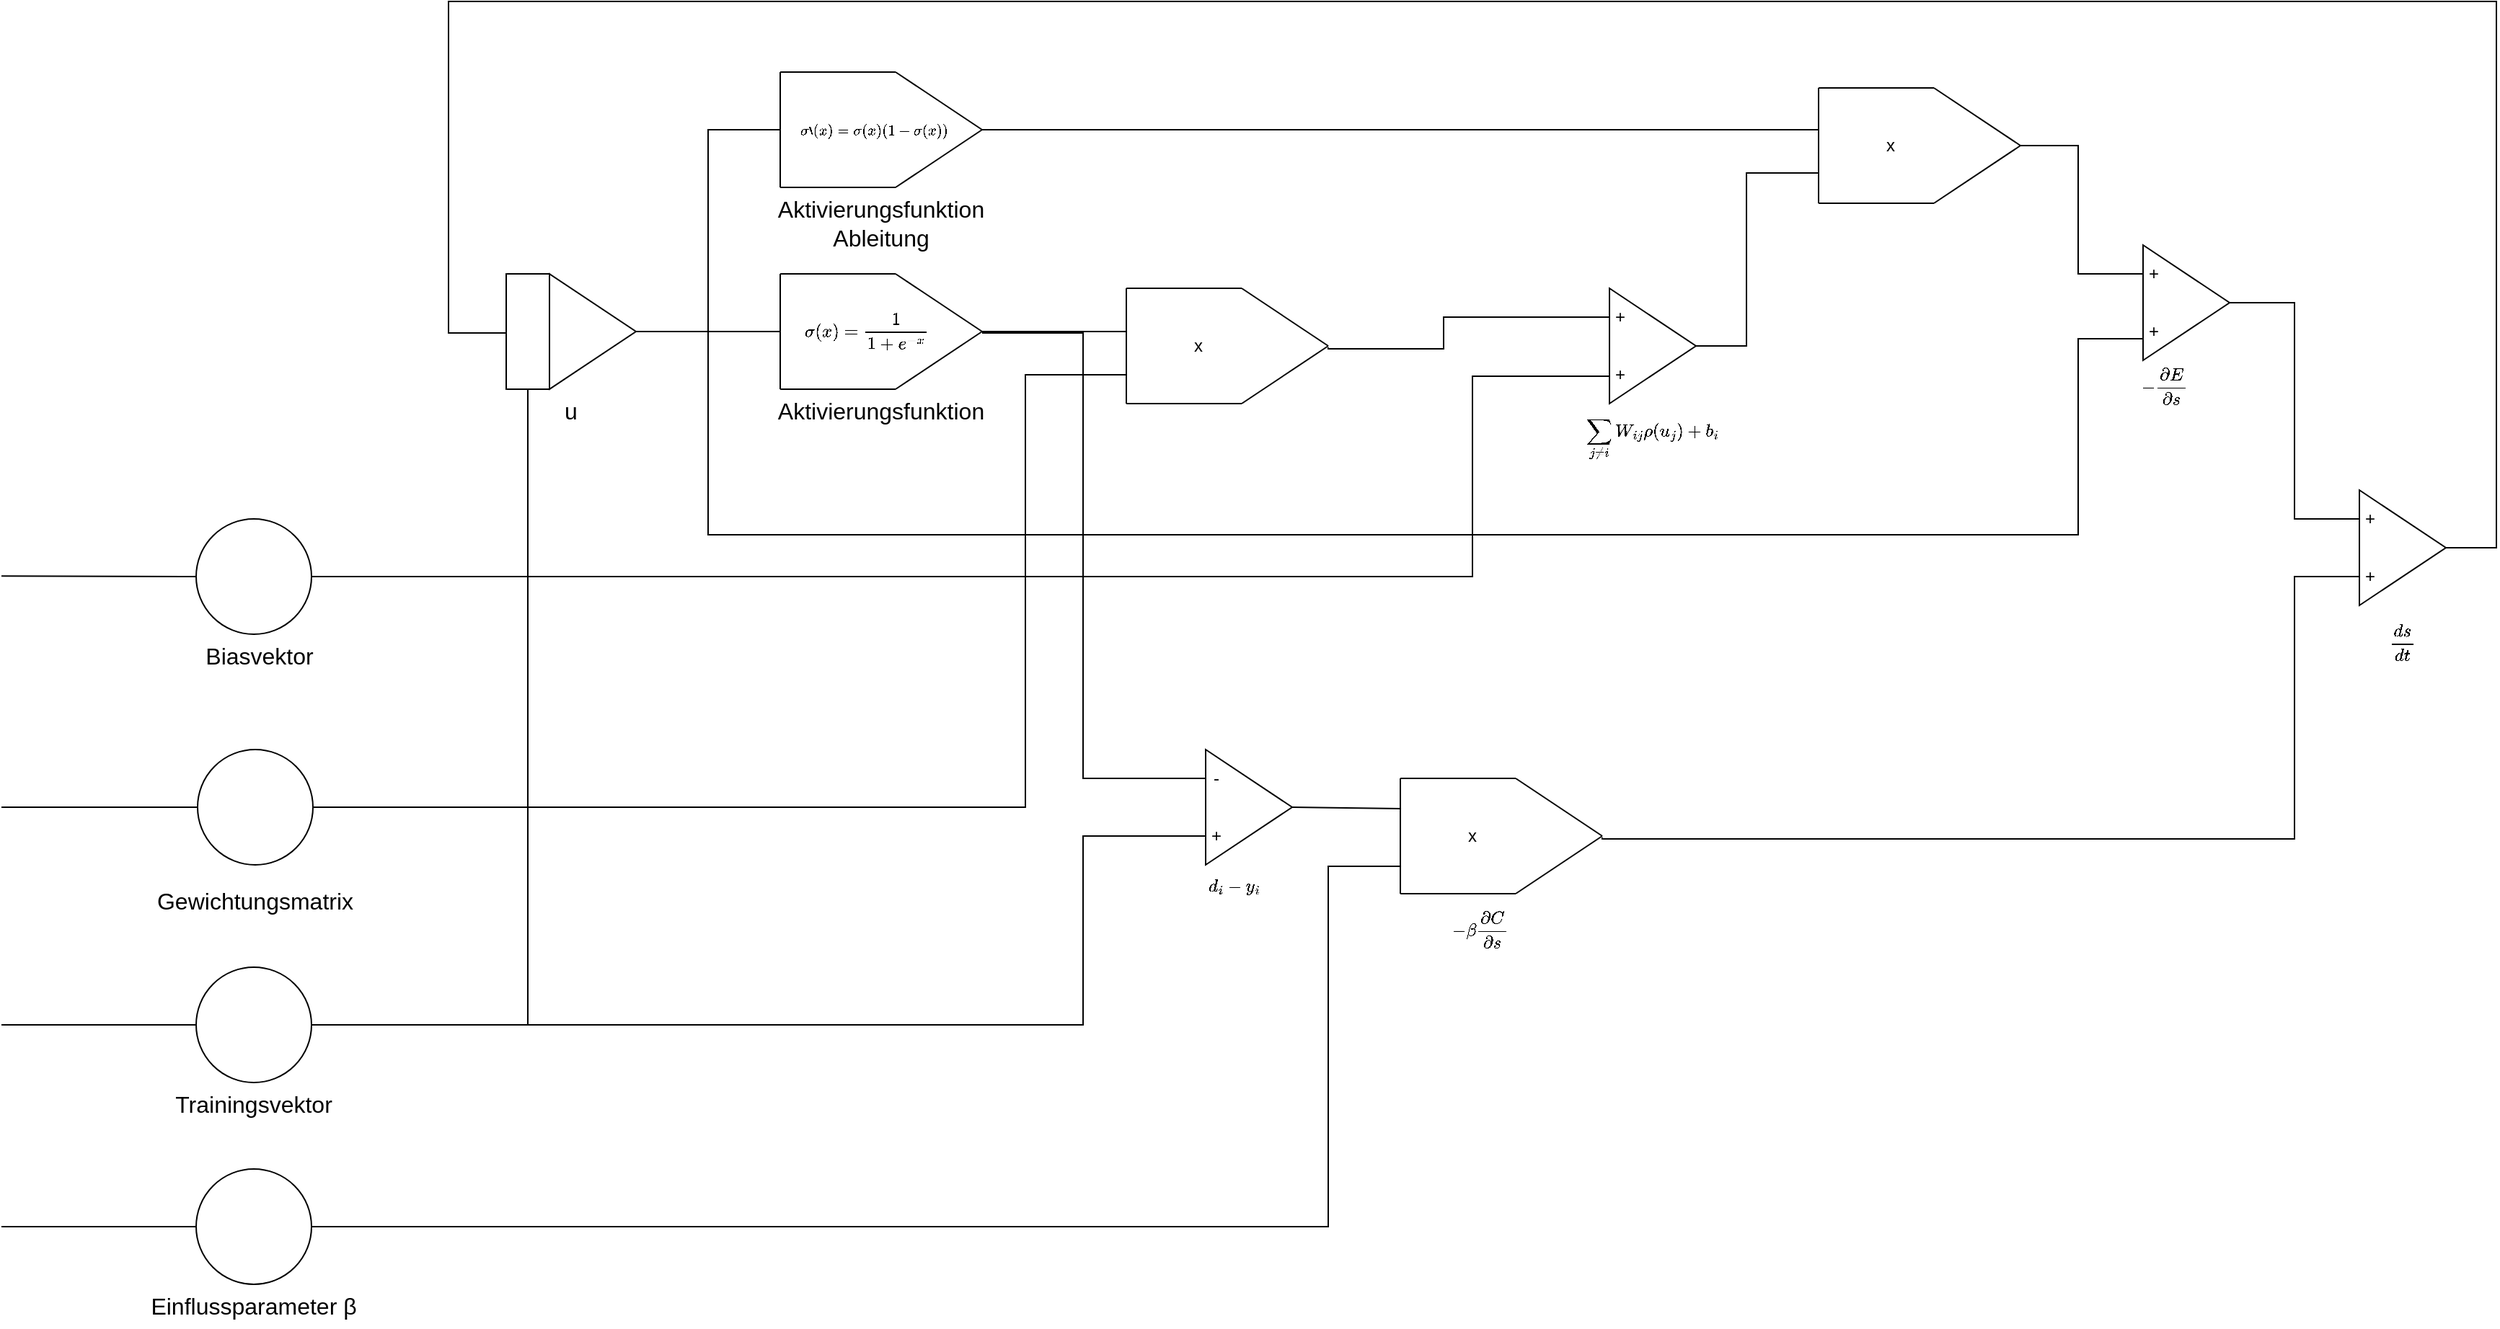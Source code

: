 <mxfile version="26.0.9">
  <diagram name="Seite-1" id="TWj5L__AvqS8PqOnTi-L">
    <mxGraphModel dx="1101" dy="646" grid="1" gridSize="10" guides="1" tooltips="1" connect="1" arrows="1" fold="1" page="1" pageScale="1" pageWidth="827" pageHeight="1169" math="1" shadow="0">
      <root>
        <mxCell id="0" />
        <mxCell id="1" parent="0" />
        <mxCell id="d73RNBLnts-H6Z5K9dqt-1" value="" style="group" vertex="1" connectable="0" parent="1">
          <mxGeometry x="350" y="209" width="90" height="80" as="geometry" />
        </mxCell>
        <mxCell id="d73RNBLnts-H6Z5K9dqt-2" value="" style="triangle;whiteSpace=wrap;html=1;" vertex="1" parent="d73RNBLnts-H6Z5K9dqt-1">
          <mxGeometry x="30" width="60" height="80" as="geometry" />
        </mxCell>
        <mxCell id="d73RNBLnts-H6Z5K9dqt-3" value="" style="rounded=0;whiteSpace=wrap;html=1;" vertex="1" parent="d73RNBLnts-H6Z5K9dqt-1">
          <mxGeometry width="30" height="80" as="geometry" />
        </mxCell>
        <mxCell id="d73RNBLnts-H6Z5K9dqt-4" value="u" style="text;html=1;align=center;verticalAlign=middle;whiteSpace=wrap;rounded=0;fontSize=16;" vertex="1" parent="1">
          <mxGeometry x="350" y="289" width="90" height="30" as="geometry" />
        </mxCell>
        <mxCell id="d73RNBLnts-H6Z5K9dqt-5" value="" style="group;fillColor=default;" vertex="1" connectable="0" parent="1">
          <mxGeometry x="540" y="209" width="140" height="80" as="geometry" />
        </mxCell>
        <mxCell id="d73RNBLnts-H6Z5K9dqt-6" value="" style="endArrow=none;html=1;rounded=0;entryX=0;entryY=0;entryDx=0;entryDy=0;exitX=1;exitY=0;exitDx=0;exitDy=0;" edge="1" parent="d73RNBLnts-H6Z5K9dqt-5">
          <mxGeometry width="50" height="50" relative="1" as="geometry">
            <mxPoint x="80" as="sourcePoint" />
            <mxPoint as="targetPoint" />
          </mxGeometry>
        </mxCell>
        <mxCell id="d73RNBLnts-H6Z5K9dqt-7" value="" style="endArrow=none;html=1;rounded=0;entryX=1;entryY=0;entryDx=0;entryDy=0;exitX=1;exitY=0.5;exitDx=0;exitDy=0;" edge="1" parent="d73RNBLnts-H6Z5K9dqt-5">
          <mxGeometry width="50" height="50" relative="1" as="geometry">
            <mxPoint x="140" y="40" as="sourcePoint" />
            <mxPoint x="80" as="targetPoint" />
          </mxGeometry>
        </mxCell>
        <mxCell id="d73RNBLnts-H6Z5K9dqt-8" value="" style="endArrow=none;html=1;rounded=0;entryX=1;entryY=0.5;entryDx=0;entryDy=0;exitX=1;exitY=1;exitDx=0;exitDy=0;" edge="1" parent="d73RNBLnts-H6Z5K9dqt-5">
          <mxGeometry width="50" height="50" relative="1" as="geometry">
            <mxPoint x="80" y="80" as="sourcePoint" />
            <mxPoint x="140" y="40" as="targetPoint" />
          </mxGeometry>
        </mxCell>
        <mxCell id="d73RNBLnts-H6Z5K9dqt-9" value="" style="endArrow=none;html=1;rounded=0;entryX=1;entryY=1;entryDx=0;entryDy=0;exitX=0;exitY=1;exitDx=0;exitDy=0;" edge="1" parent="d73RNBLnts-H6Z5K9dqt-5">
          <mxGeometry width="50" height="50" relative="1" as="geometry">
            <mxPoint y="80" as="sourcePoint" />
            <mxPoint x="80" y="80" as="targetPoint" />
          </mxGeometry>
        </mxCell>
        <mxCell id="d73RNBLnts-H6Z5K9dqt-10" value="" style="endArrow=none;html=1;rounded=0;exitX=0;exitY=1;exitDx=0;exitDy=0;entryX=0;entryY=0;entryDx=0;entryDy=0;" edge="1" parent="d73RNBLnts-H6Z5K9dqt-5">
          <mxGeometry width="50" height="50" relative="1" as="geometry">
            <mxPoint y="80" as="sourcePoint" />
            <mxPoint as="targetPoint" />
          </mxGeometry>
        </mxCell>
        <mxCell id="d73RNBLnts-H6Z5K9dqt-11" value="&lt;p style=&quot;margin: 0px; font-variant-numeric: normal; font-variant-east-asian: normal; font-variant-alternates: normal; font-size-adjust: none; font-kerning: auto; font-optical-sizing: auto; font-feature-settings: normal; font-variation-settings: normal; font-variant-position: normal; font-stretch: normal; line-height: normal; font-family: Monaco; text-align: start;&quot; class=&quot;p1&quot;&gt;$$\sigma(x)=\frac{1}{1+e^{-x}}$$&lt;/p&gt;" style="text;html=1;align=center;verticalAlign=middle;whiteSpace=wrap;rounded=0;" vertex="1" parent="d73RNBLnts-H6Z5K9dqt-5">
          <mxGeometry x="30" y="25" width="60" height="30" as="geometry" />
        </mxCell>
        <mxCell id="d73RNBLnts-H6Z5K9dqt-12" value="Aktivierungsfunktion" style="text;html=1;align=center;verticalAlign=middle;whiteSpace=wrap;rounded=0;fontSize=16;" vertex="1" parent="1">
          <mxGeometry x="565" y="289" width="90" height="30" as="geometry" />
        </mxCell>
        <mxCell id="d73RNBLnts-H6Z5K9dqt-13" value="" style="group;fillColor=default;" vertex="1" connectable="0" parent="1">
          <mxGeometry x="780" y="219" width="140" height="80" as="geometry" />
        </mxCell>
        <mxCell id="d73RNBLnts-H6Z5K9dqt-14" value="" style="endArrow=none;html=1;rounded=0;entryX=0;entryY=0;entryDx=0;entryDy=0;exitX=1;exitY=0;exitDx=0;exitDy=0;" edge="1" parent="d73RNBLnts-H6Z5K9dqt-13">
          <mxGeometry width="50" height="50" relative="1" as="geometry">
            <mxPoint x="80" as="sourcePoint" />
            <mxPoint as="targetPoint" />
          </mxGeometry>
        </mxCell>
        <mxCell id="d73RNBLnts-H6Z5K9dqt-15" value="" style="endArrow=none;html=1;rounded=0;entryX=1;entryY=0;entryDx=0;entryDy=0;exitX=1;exitY=0.5;exitDx=0;exitDy=0;" edge="1" parent="d73RNBLnts-H6Z5K9dqt-13">
          <mxGeometry width="50" height="50" relative="1" as="geometry">
            <mxPoint x="140" y="40" as="sourcePoint" />
            <mxPoint x="80" as="targetPoint" />
          </mxGeometry>
        </mxCell>
        <mxCell id="d73RNBLnts-H6Z5K9dqt-16" value="" style="endArrow=none;html=1;rounded=0;entryX=1;entryY=0.5;entryDx=0;entryDy=0;exitX=1;exitY=1;exitDx=0;exitDy=0;" edge="1" parent="d73RNBLnts-H6Z5K9dqt-13">
          <mxGeometry width="50" height="50" relative="1" as="geometry">
            <mxPoint x="80" y="80" as="sourcePoint" />
            <mxPoint x="140" y="40" as="targetPoint" />
          </mxGeometry>
        </mxCell>
        <mxCell id="d73RNBLnts-H6Z5K9dqt-17" value="" style="endArrow=none;html=1;rounded=0;entryX=1;entryY=1;entryDx=0;entryDy=0;exitX=0;exitY=1;exitDx=0;exitDy=0;" edge="1" parent="d73RNBLnts-H6Z5K9dqt-13">
          <mxGeometry width="50" height="50" relative="1" as="geometry">
            <mxPoint y="80" as="sourcePoint" />
            <mxPoint x="80" y="80" as="targetPoint" />
          </mxGeometry>
        </mxCell>
        <mxCell id="d73RNBLnts-H6Z5K9dqt-18" value="" style="endArrow=none;html=1;rounded=0;exitX=0;exitY=1;exitDx=0;exitDy=0;entryX=0;entryY=0;entryDx=0;entryDy=0;" edge="1" parent="d73RNBLnts-H6Z5K9dqt-13">
          <mxGeometry width="50" height="50" relative="1" as="geometry">
            <mxPoint y="80" as="sourcePoint" />
            <mxPoint as="targetPoint" />
          </mxGeometry>
        </mxCell>
        <mxCell id="d73RNBLnts-H6Z5K9dqt-19" value="x" style="text;html=1;align=center;verticalAlign=middle;whiteSpace=wrap;rounded=0;" vertex="1" parent="d73RNBLnts-H6Z5K9dqt-13">
          <mxGeometry x="20" y="25" width="60" height="30" as="geometry" />
        </mxCell>
        <mxCell id="d73RNBLnts-H6Z5K9dqt-20" value="" style="endArrow=none;html=1;rounded=0;exitX=1;exitY=0.5;exitDx=0;exitDy=0;" edge="1" parent="1" source="d73RNBLnts-H6Z5K9dqt-2">
          <mxGeometry width="50" height="50" relative="1" as="geometry">
            <mxPoint x="750" y="309" as="sourcePoint" />
            <mxPoint x="540" y="249" as="targetPoint" />
          </mxGeometry>
        </mxCell>
        <mxCell id="d73RNBLnts-H6Z5K9dqt-21" value="" style="endArrow=none;html=1;rounded=0;" edge="1" parent="1">
          <mxGeometry width="50" height="50" relative="1" as="geometry">
            <mxPoint x="680" y="249" as="sourcePoint" />
            <mxPoint x="780" y="249" as="targetPoint" />
          </mxGeometry>
        </mxCell>
        <mxCell id="d73RNBLnts-H6Z5K9dqt-26" value="" style="ellipse;whiteSpace=wrap;html=1;aspect=fixed;" vertex="1" parent="1">
          <mxGeometry x="136" y="539" width="80" height="80" as="geometry" />
        </mxCell>
        <mxCell id="d73RNBLnts-H6Z5K9dqt-27" value="Gewichtungsmatrix" style="text;html=1;align=center;verticalAlign=middle;whiteSpace=wrap;rounded=0;fontSize=16;" vertex="1" parent="1">
          <mxGeometry x="131" y="629" width="90" height="30" as="geometry" />
        </mxCell>
        <mxCell id="d73RNBLnts-H6Z5K9dqt-28" value="" style="endArrow=none;html=1;rounded=0;exitX=1;exitY=0.5;exitDx=0;exitDy=0;edgeStyle=orthogonalEdgeStyle;" edge="1" parent="1" source="d73RNBLnts-H6Z5K9dqt-26">
          <mxGeometry width="50" height="50" relative="1" as="geometry">
            <mxPoint x="780" y="439" as="sourcePoint" />
            <mxPoint x="780" y="279" as="targetPoint" />
            <Array as="points">
              <mxPoint x="710" y="579" />
              <mxPoint x="710" y="279" />
            </Array>
          </mxGeometry>
        </mxCell>
        <mxCell id="d73RNBLnts-H6Z5K9dqt-29" value="" style="group;fillColor=default;" vertex="1" connectable="0" parent="1">
          <mxGeometry x="540" y="69" width="140" height="80" as="geometry" />
        </mxCell>
        <mxCell id="d73RNBLnts-H6Z5K9dqt-30" value="" style="endArrow=none;html=1;rounded=0;entryX=0;entryY=0;entryDx=0;entryDy=0;exitX=1;exitY=0;exitDx=0;exitDy=0;" edge="1" parent="d73RNBLnts-H6Z5K9dqt-29">
          <mxGeometry width="50" height="50" relative="1" as="geometry">
            <mxPoint x="80" as="sourcePoint" />
            <mxPoint as="targetPoint" />
          </mxGeometry>
        </mxCell>
        <mxCell id="d73RNBLnts-H6Z5K9dqt-31" value="" style="endArrow=none;html=1;rounded=0;entryX=1;entryY=0;entryDx=0;entryDy=0;exitX=1;exitY=0.5;exitDx=0;exitDy=0;" edge="1" parent="d73RNBLnts-H6Z5K9dqt-29">
          <mxGeometry width="50" height="50" relative="1" as="geometry">
            <mxPoint x="140" y="40" as="sourcePoint" />
            <mxPoint x="80" as="targetPoint" />
          </mxGeometry>
        </mxCell>
        <mxCell id="d73RNBLnts-H6Z5K9dqt-32" value="" style="endArrow=none;html=1;rounded=0;entryX=1;entryY=0.5;entryDx=0;entryDy=0;exitX=1;exitY=1;exitDx=0;exitDy=0;" edge="1" parent="d73RNBLnts-H6Z5K9dqt-29">
          <mxGeometry width="50" height="50" relative="1" as="geometry">
            <mxPoint x="80" y="80" as="sourcePoint" />
            <mxPoint x="140" y="40" as="targetPoint" />
          </mxGeometry>
        </mxCell>
        <mxCell id="d73RNBLnts-H6Z5K9dqt-33" value="" style="endArrow=none;html=1;rounded=0;entryX=1;entryY=1;entryDx=0;entryDy=0;exitX=0;exitY=1;exitDx=0;exitDy=0;" edge="1" parent="d73RNBLnts-H6Z5K9dqt-29">
          <mxGeometry width="50" height="50" relative="1" as="geometry">
            <mxPoint y="80" as="sourcePoint" />
            <mxPoint x="80" y="80" as="targetPoint" />
          </mxGeometry>
        </mxCell>
        <mxCell id="d73RNBLnts-H6Z5K9dqt-34" value="" style="endArrow=none;html=1;rounded=0;exitX=0;exitY=1;exitDx=0;exitDy=0;entryX=0;entryY=0;entryDx=0;entryDy=0;" edge="1" parent="d73RNBLnts-H6Z5K9dqt-29">
          <mxGeometry width="50" height="50" relative="1" as="geometry">
            <mxPoint y="80" as="sourcePoint" />
            <mxPoint as="targetPoint" />
          </mxGeometry>
        </mxCell>
        <mxCell id="d73RNBLnts-H6Z5K9dqt-35" value="&lt;p style=&quot;margin: 0px; font-variant-numeric: normal; font-variant-east-asian: normal; font-variant-alternates: normal; font-size-adjust: none; font-kerning: auto; font-optical-sizing: auto; font-feature-settings: normal; font-variation-settings: normal; font-variant-position: normal; font-stretch: normal; line-height: normal; font-family: Monaco; text-align: start;&quot; class=&quot;p1&quot;&gt;$$\sigma`(x)=\sigma(x)(1-\sigma(x))$$&lt;/p&gt;" style="text;html=1;align=center;verticalAlign=middle;whiteSpace=wrap;rounded=0;fontSize=10;" vertex="1" parent="d73RNBLnts-H6Z5K9dqt-29">
          <mxGeometry x="35" y="25" width="60" height="30" as="geometry" />
        </mxCell>
        <mxCell id="d73RNBLnts-H6Z5K9dqt-36" value="Aktivierungsfunktion&lt;div&gt;Ableitung&lt;/div&gt;" style="text;html=1;align=center;verticalAlign=middle;whiteSpace=wrap;rounded=0;fontSize=16;" vertex="1" parent="1">
          <mxGeometry x="565" y="159" width="90" height="30" as="geometry" />
        </mxCell>
        <mxCell id="d73RNBLnts-H6Z5K9dqt-37" value="" style="endArrow=none;html=1;rounded=0;edgeStyle=orthogonalEdgeStyle;exitX=1;exitY=0.5;exitDx=0;exitDy=0;" edge="1" parent="1" source="d73RNBLnts-H6Z5K9dqt-2">
          <mxGeometry width="50" height="50" relative="1" as="geometry">
            <mxPoint x="430" y="249" as="sourcePoint" />
            <mxPoint x="540" y="109" as="targetPoint" />
            <Array as="points">
              <mxPoint x="490" y="249" />
              <mxPoint x="490" y="109" />
            </Array>
          </mxGeometry>
        </mxCell>
        <mxCell id="d73RNBLnts-H6Z5K9dqt-38" value="" style="group;fillColor=default;" vertex="1" connectable="0" parent="1">
          <mxGeometry x="1260" y="80" width="140" height="80" as="geometry" />
        </mxCell>
        <mxCell id="d73RNBLnts-H6Z5K9dqt-39" value="" style="endArrow=none;html=1;rounded=0;entryX=0;entryY=0;entryDx=0;entryDy=0;exitX=1;exitY=0;exitDx=0;exitDy=0;" edge="1" parent="d73RNBLnts-H6Z5K9dqt-38">
          <mxGeometry width="50" height="50" relative="1" as="geometry">
            <mxPoint x="80" as="sourcePoint" />
            <mxPoint as="targetPoint" />
          </mxGeometry>
        </mxCell>
        <mxCell id="d73RNBLnts-H6Z5K9dqt-40" value="" style="endArrow=none;html=1;rounded=0;entryX=1;entryY=0;entryDx=0;entryDy=0;exitX=1;exitY=0.5;exitDx=0;exitDy=0;" edge="1" parent="d73RNBLnts-H6Z5K9dqt-38">
          <mxGeometry width="50" height="50" relative="1" as="geometry">
            <mxPoint x="140" y="40" as="sourcePoint" />
            <mxPoint x="80" as="targetPoint" />
          </mxGeometry>
        </mxCell>
        <mxCell id="d73RNBLnts-H6Z5K9dqt-41" value="" style="endArrow=none;html=1;rounded=0;entryX=1;entryY=0.5;entryDx=0;entryDy=0;exitX=1;exitY=1;exitDx=0;exitDy=0;" edge="1" parent="d73RNBLnts-H6Z5K9dqt-38">
          <mxGeometry width="50" height="50" relative="1" as="geometry">
            <mxPoint x="80" y="80" as="sourcePoint" />
            <mxPoint x="140" y="40" as="targetPoint" />
          </mxGeometry>
        </mxCell>
        <mxCell id="d73RNBLnts-H6Z5K9dqt-42" value="" style="endArrow=none;html=1;rounded=0;entryX=1;entryY=1;entryDx=0;entryDy=0;exitX=0;exitY=1;exitDx=0;exitDy=0;" edge="1" parent="d73RNBLnts-H6Z5K9dqt-38">
          <mxGeometry width="50" height="50" relative="1" as="geometry">
            <mxPoint y="80" as="sourcePoint" />
            <mxPoint x="80" y="80" as="targetPoint" />
          </mxGeometry>
        </mxCell>
        <mxCell id="d73RNBLnts-H6Z5K9dqt-43" value="" style="endArrow=none;html=1;rounded=0;exitX=0;exitY=1;exitDx=0;exitDy=0;entryX=0;entryY=0;entryDx=0;entryDy=0;" edge="1" parent="d73RNBLnts-H6Z5K9dqt-38">
          <mxGeometry width="50" height="50" relative="1" as="geometry">
            <mxPoint y="80" as="sourcePoint" />
            <mxPoint as="targetPoint" />
          </mxGeometry>
        </mxCell>
        <mxCell id="d73RNBLnts-H6Z5K9dqt-44" value="x" style="text;html=1;align=center;verticalAlign=middle;whiteSpace=wrap;rounded=0;" vertex="1" parent="d73RNBLnts-H6Z5K9dqt-38">
          <mxGeometry x="20" y="25" width="60" height="30" as="geometry" />
        </mxCell>
        <mxCell id="d73RNBLnts-H6Z5K9dqt-45" value="" style="endArrow=none;html=1;rounded=0;" edge="1" parent="1">
          <mxGeometry width="50" height="50" relative="1" as="geometry">
            <mxPoint x="680" y="109" as="sourcePoint" />
            <mxPoint x="1260" y="109" as="targetPoint" />
          </mxGeometry>
        </mxCell>
        <mxCell id="d73RNBLnts-H6Z5K9dqt-46" value="" style="triangle;whiteSpace=wrap;html=1;" vertex="1" parent="1">
          <mxGeometry x="1115" y="219" width="60" height="80" as="geometry" />
        </mxCell>
        <mxCell id="d73RNBLnts-H6Z5K9dqt-47" value="&lt;p style=&quot;margin: 0px; font-variant-numeric: normal; font-variant-east-asian: normal; font-variant-alternates: normal; font-size-adjust: none; font-kerning: auto; font-optical-sizing: auto; font-feature-settings: normal; font-variation-settings: normal; font-variant-position: normal; font-stretch: normal; font-size: 12px; line-height: normal; font-family: Monaco; text-align: start;&quot; class=&quot;p1&quot;&gt;$$\sum_{j\neq i} W_{ij}\rho(u_j)+b_i$$&lt;/p&gt;" style="text;html=1;align=center;verticalAlign=middle;whiteSpace=wrap;rounded=0;fontSize=16;" vertex="1" parent="1">
          <mxGeometry x="1100" y="309" width="90" height="30" as="geometry" />
        </mxCell>
        <mxCell id="d73RNBLnts-H6Z5K9dqt-48" value="" style="ellipse;whiteSpace=wrap;html=1;aspect=fixed;" vertex="1" parent="1">
          <mxGeometry x="135" y="379" width="80" height="80" as="geometry" />
        </mxCell>
        <mxCell id="d73RNBLnts-H6Z5K9dqt-49" value="Biasvektor" style="text;html=1;align=center;verticalAlign=middle;whiteSpace=wrap;rounded=0;fontSize=16;" vertex="1" parent="1">
          <mxGeometry x="134" y="459" width="90" height="30" as="geometry" />
        </mxCell>
        <mxCell id="d73RNBLnts-H6Z5K9dqt-50" value="" style="endArrow=none;html=1;rounded=0;exitX=1;exitY=0.5;exitDx=0;exitDy=0;entryX=0;entryY=0.25;entryDx=0;entryDy=0;edgeStyle=orthogonalEdgeStyle;" edge="1" parent="1" source="d73RNBLnts-H6Z5K9dqt-48" target="d73RNBLnts-H6Z5K9dqt-46">
          <mxGeometry width="50" height="50" relative="1" as="geometry">
            <mxPoint x="580" y="299" as="sourcePoint" />
            <mxPoint x="630" y="249" as="targetPoint" />
            <Array as="points">
              <mxPoint x="1020" y="419" />
              <mxPoint x="1020" y="280" />
              <mxPoint x="1115" y="280" />
            </Array>
          </mxGeometry>
        </mxCell>
        <mxCell id="d73RNBLnts-H6Z5K9dqt-51" value="" style="endArrow=none;html=1;rounded=0;entryX=0;entryY=0.5;entryDx=0;entryDy=0;" edge="1" parent="1" target="d73RNBLnts-H6Z5K9dqt-48">
          <mxGeometry width="50" height="50" relative="1" as="geometry">
            <mxPoint y="418.57" as="sourcePoint" />
            <mxPoint x="130" y="419" as="targetPoint" />
          </mxGeometry>
        </mxCell>
        <mxCell id="d73RNBLnts-H6Z5K9dqt-52" value="" style="endArrow=none;html=1;rounded=0;entryX=0;entryY=0.5;entryDx=0;entryDy=0;" edge="1" parent="1">
          <mxGeometry width="50" height="50" relative="1" as="geometry">
            <mxPoint y="579" as="sourcePoint" />
            <mxPoint x="136" y="579" as="targetPoint" />
          </mxGeometry>
        </mxCell>
        <mxCell id="d73RNBLnts-H6Z5K9dqt-53" value="" style="endArrow=none;html=1;rounded=0;exitX=1;exitY=0.5;exitDx=0;exitDy=0;edgeStyle=orthogonalEdgeStyle;" edge="1" parent="1" source="d73RNBLnts-H6Z5K9dqt-46">
          <mxGeometry width="50" height="50" relative="1" as="geometry">
            <mxPoint x="1150" y="289" as="sourcePoint" />
            <mxPoint x="1260" y="139" as="targetPoint" />
            <Array as="points">
              <mxPoint x="1210" y="259" />
              <mxPoint x="1210" y="139" />
            </Array>
          </mxGeometry>
        </mxCell>
        <mxCell id="d73RNBLnts-H6Z5K9dqt-54" value="+" style="text;html=1;align=center;verticalAlign=middle;whiteSpace=wrap;rounded=0;" vertex="1" parent="1">
          <mxGeometry x="1115" y="229" width="15" height="20" as="geometry" />
        </mxCell>
        <mxCell id="d73RNBLnts-H6Z5K9dqt-55" value="+" style="text;html=1;align=center;verticalAlign=middle;whiteSpace=wrap;rounded=0;" vertex="1" parent="1">
          <mxGeometry x="1115" y="269" width="15" height="20" as="geometry" />
        </mxCell>
        <mxCell id="d73RNBLnts-H6Z5K9dqt-62" value="" style="endArrow=none;html=1;rounded=0;entryX=0;entryY=0.5;entryDx=0;entryDy=0;edgeStyle=orthogonalEdgeStyle;" edge="1" parent="1" target="d73RNBLnts-H6Z5K9dqt-54">
          <mxGeometry width="50" height="50" relative="1" as="geometry">
            <mxPoint x="920" y="260" as="sourcePoint" />
            <mxPoint x="960" y="280" as="targetPoint" />
            <Array as="points">
              <mxPoint x="920" y="261" />
              <mxPoint x="1000" y="261" />
              <mxPoint x="1000" y="239" />
            </Array>
          </mxGeometry>
        </mxCell>
        <mxCell id="d73RNBLnts-H6Z5K9dqt-63" value="" style="ellipse;whiteSpace=wrap;html=1;aspect=fixed;" vertex="1" parent="1">
          <mxGeometry x="135" y="690" width="80" height="80" as="geometry" />
        </mxCell>
        <mxCell id="d73RNBLnts-H6Z5K9dqt-64" value="Trainingsvektor" style="text;html=1;align=center;verticalAlign=middle;whiteSpace=wrap;rounded=0;fontSize=16;" vertex="1" parent="1">
          <mxGeometry x="130" y="770" width="90" height="30" as="geometry" />
        </mxCell>
        <mxCell id="d73RNBLnts-H6Z5K9dqt-65" value="" style="ellipse;whiteSpace=wrap;html=1;aspect=fixed;" vertex="1" parent="1">
          <mxGeometry x="135" y="830" width="80" height="80" as="geometry" />
        </mxCell>
        <mxCell id="d73RNBLnts-H6Z5K9dqt-66" value="Einflussparameter&amp;nbsp;β" style="text;html=1;align=center;verticalAlign=middle;whiteSpace=wrap;rounded=0;fontSize=16;" vertex="1" parent="1">
          <mxGeometry x="130" y="910" width="90" height="30" as="geometry" />
        </mxCell>
        <mxCell id="d73RNBLnts-H6Z5K9dqt-70" value="" style="triangle;whiteSpace=wrap;html=1;" vertex="1" parent="1">
          <mxGeometry x="835" y="539" width="60" height="80" as="geometry" />
        </mxCell>
        <mxCell id="d73RNBLnts-H6Z5K9dqt-71" value="&lt;p style=&quot;margin: 0px; font-variant-numeric: normal; font-variant-east-asian: normal; font-variant-alternates: normal; font-size-adjust: none; font-kerning: auto; font-optical-sizing: auto; font-feature-settings: normal; font-variation-settings: normal; font-variant-position: normal; font-stretch: normal; font-size: 12px; line-height: normal; font-family: Monaco; text-align: start;&quot; class=&quot;p1&quot;&gt;$$d_i-y_i$$&lt;/p&gt;" style="text;html=1;align=center;verticalAlign=middle;whiteSpace=wrap;rounded=0;fontSize=16;" vertex="1" parent="1">
          <mxGeometry x="810" y="619" width="90" height="30" as="geometry" />
        </mxCell>
        <mxCell id="d73RNBLnts-H6Z5K9dqt-72" value="-" style="text;html=1;align=center;verticalAlign=middle;whiteSpace=wrap;rounded=0;" vertex="1" parent="1">
          <mxGeometry x="835" y="549" width="15" height="20" as="geometry" />
        </mxCell>
        <mxCell id="d73RNBLnts-H6Z5K9dqt-73" value="+" style="text;html=1;align=center;verticalAlign=middle;whiteSpace=wrap;rounded=0;" vertex="1" parent="1">
          <mxGeometry x="835" y="589" width="15" height="20" as="geometry" />
        </mxCell>
        <mxCell id="d73RNBLnts-H6Z5K9dqt-74" value="" style="endArrow=none;html=1;rounded=0;entryX=0;entryY=0.5;entryDx=0;entryDy=0;edgeStyle=orthogonalEdgeStyle;" edge="1" parent="1" target="d73RNBLnts-H6Z5K9dqt-72">
          <mxGeometry width="50" height="50" relative="1" as="geometry">
            <mxPoint x="680" y="250" as="sourcePoint" />
            <mxPoint x="820" y="380" as="targetPoint" />
            <Array as="points">
              <mxPoint x="750" y="250" />
              <mxPoint x="750" y="559" />
            </Array>
          </mxGeometry>
        </mxCell>
        <mxCell id="d73RNBLnts-H6Z5K9dqt-75" value="" style="endArrow=none;html=1;rounded=0;exitX=1;exitY=0.5;exitDx=0;exitDy=0;entryX=0;entryY=0.5;entryDx=0;entryDy=0;edgeStyle=orthogonalEdgeStyle;" edge="1" parent="1" source="d73RNBLnts-H6Z5K9dqt-63" target="d73RNBLnts-H6Z5K9dqt-73">
          <mxGeometry width="50" height="50" relative="1" as="geometry">
            <mxPoint x="360" y="760" as="sourcePoint" />
            <mxPoint x="410" y="710" as="targetPoint" />
            <Array as="points">
              <mxPoint x="750" y="730" />
              <mxPoint x="750" y="599" />
            </Array>
          </mxGeometry>
        </mxCell>
        <mxCell id="d73RNBLnts-H6Z5K9dqt-76" value="" style="group;fillColor=default;" vertex="1" connectable="0" parent="1">
          <mxGeometry x="970" y="559" width="140" height="80" as="geometry" />
        </mxCell>
        <mxCell id="d73RNBLnts-H6Z5K9dqt-77" value="" style="endArrow=none;html=1;rounded=0;entryX=0;entryY=0;entryDx=0;entryDy=0;exitX=1;exitY=0;exitDx=0;exitDy=0;" edge="1" parent="d73RNBLnts-H6Z5K9dqt-76">
          <mxGeometry width="50" height="50" relative="1" as="geometry">
            <mxPoint x="80" as="sourcePoint" />
            <mxPoint as="targetPoint" />
          </mxGeometry>
        </mxCell>
        <mxCell id="d73RNBLnts-H6Z5K9dqt-78" value="" style="endArrow=none;html=1;rounded=0;entryX=1;entryY=0;entryDx=0;entryDy=0;exitX=1;exitY=0.5;exitDx=0;exitDy=0;" edge="1" parent="d73RNBLnts-H6Z5K9dqt-76">
          <mxGeometry width="50" height="50" relative="1" as="geometry">
            <mxPoint x="140" y="40" as="sourcePoint" />
            <mxPoint x="80" as="targetPoint" />
          </mxGeometry>
        </mxCell>
        <mxCell id="d73RNBLnts-H6Z5K9dqt-79" value="" style="endArrow=none;html=1;rounded=0;entryX=1;entryY=0.5;entryDx=0;entryDy=0;exitX=1;exitY=1;exitDx=0;exitDy=0;" edge="1" parent="d73RNBLnts-H6Z5K9dqt-76">
          <mxGeometry width="50" height="50" relative="1" as="geometry">
            <mxPoint x="80" y="80" as="sourcePoint" />
            <mxPoint x="140" y="40" as="targetPoint" />
          </mxGeometry>
        </mxCell>
        <mxCell id="d73RNBLnts-H6Z5K9dqt-80" value="" style="endArrow=none;html=1;rounded=0;entryX=1;entryY=1;entryDx=0;entryDy=0;exitX=0;exitY=1;exitDx=0;exitDy=0;" edge="1" parent="d73RNBLnts-H6Z5K9dqt-76">
          <mxGeometry width="50" height="50" relative="1" as="geometry">
            <mxPoint y="80" as="sourcePoint" />
            <mxPoint x="80" y="80" as="targetPoint" />
          </mxGeometry>
        </mxCell>
        <mxCell id="d73RNBLnts-H6Z5K9dqt-81" value="" style="endArrow=none;html=1;rounded=0;exitX=0;exitY=1;exitDx=0;exitDy=0;entryX=0;entryY=0;entryDx=0;entryDy=0;" edge="1" parent="d73RNBLnts-H6Z5K9dqt-76">
          <mxGeometry width="50" height="50" relative="1" as="geometry">
            <mxPoint y="80" as="sourcePoint" />
            <mxPoint as="targetPoint" />
          </mxGeometry>
        </mxCell>
        <mxCell id="d73RNBLnts-H6Z5K9dqt-82" value="x" style="text;html=1;align=center;verticalAlign=middle;whiteSpace=wrap;rounded=0;" vertex="1" parent="d73RNBLnts-H6Z5K9dqt-76">
          <mxGeometry x="20" y="25" width="60" height="30" as="geometry" />
        </mxCell>
        <mxCell id="d73RNBLnts-H6Z5K9dqt-83" value="" style="endArrow=none;html=1;rounded=0;exitX=1;exitY=0.5;exitDx=0;exitDy=0;" edge="1" parent="1" source="d73RNBLnts-H6Z5K9dqt-70">
          <mxGeometry width="50" height="50" relative="1" as="geometry">
            <mxPoint x="980" y="580" as="sourcePoint" />
            <mxPoint x="970" y="580" as="targetPoint" />
          </mxGeometry>
        </mxCell>
        <mxCell id="d73RNBLnts-H6Z5K9dqt-84" value="" style="endArrow=none;html=1;rounded=0;exitX=1;exitY=0.5;exitDx=0;exitDy=0;edgeStyle=orthogonalEdgeStyle;" edge="1" parent="1" source="d73RNBLnts-H6Z5K9dqt-65">
          <mxGeometry width="50" height="50" relative="1" as="geometry">
            <mxPoint x="710" y="710" as="sourcePoint" />
            <mxPoint x="970" y="620" as="targetPoint" />
            <Array as="points">
              <mxPoint x="920" y="870" />
              <mxPoint x="920" y="620" />
            </Array>
          </mxGeometry>
        </mxCell>
        <mxCell id="d73RNBLnts-H6Z5K9dqt-92" value="" style="triangle;whiteSpace=wrap;html=1;" vertex="1" parent="1">
          <mxGeometry x="1635" y="359" width="60" height="80" as="geometry" />
        </mxCell>
        <mxCell id="d73RNBLnts-H6Z5K9dqt-93" value="&lt;p style=&quot;margin: 0px; font-variant-numeric: normal; font-variant-east-asian: normal; font-variant-alternates: normal; font-size-adjust: none; font-kerning: auto; font-optical-sizing: auto; font-feature-settings: normal; font-variation-settings: normal; font-variant-position: normal; font-stretch: normal; font-size: 12px; line-height: normal; font-family: Monaco; text-align: start;&quot; class=&quot;p1&quot;&gt;$$\frac{ds}{dt}$$&lt;/p&gt;" style="text;html=1;align=center;verticalAlign=middle;whiteSpace=wrap;rounded=0;fontSize=16;" vertex="1" parent="1">
          <mxGeometry x="1620" y="449" width="90" height="30" as="geometry" />
        </mxCell>
        <mxCell id="d73RNBLnts-H6Z5K9dqt-94" value="+" style="text;html=1;align=center;verticalAlign=middle;whiteSpace=wrap;rounded=0;" vertex="1" parent="1">
          <mxGeometry x="1635" y="369" width="15" height="20" as="geometry" />
        </mxCell>
        <mxCell id="d73RNBLnts-H6Z5K9dqt-95" value="+" style="text;html=1;align=center;verticalAlign=middle;whiteSpace=wrap;rounded=0;" vertex="1" parent="1">
          <mxGeometry x="1635" y="409" width="15" height="20" as="geometry" />
        </mxCell>
        <mxCell id="d73RNBLnts-H6Z5K9dqt-96" value="" style="triangle;whiteSpace=wrap;html=1;" vertex="1" parent="1">
          <mxGeometry x="1485" y="189" width="60" height="80" as="geometry" />
        </mxCell>
        <mxCell id="d73RNBLnts-H6Z5K9dqt-97" value="&lt;p style=&quot;margin: 0px; font-variant-numeric: normal; font-variant-east-asian: normal; font-variant-alternates: normal; font-size-adjust: none; font-kerning: auto; font-optical-sizing: auto; font-feature-settings: normal; font-variation-settings: normal; font-variant-position: normal; font-stretch: normal; font-size: 12px; line-height: normal; font-family: Monaco; text-align: start;&quot; class=&quot;p1&quot;&gt;$$-\frac{\partial{E}}{\partial{s}}$$&lt;br&gt;&lt;/p&gt;" style="text;html=1;align=center;verticalAlign=middle;whiteSpace=wrap;rounded=0;fontSize=16;" vertex="1" parent="1">
          <mxGeometry x="1455" y="279" width="90" height="30" as="geometry" />
        </mxCell>
        <mxCell id="d73RNBLnts-H6Z5K9dqt-98" value="+" style="text;html=1;align=center;verticalAlign=middle;whiteSpace=wrap;rounded=0;" vertex="1" parent="1">
          <mxGeometry x="1485" y="199" width="15" height="20" as="geometry" />
        </mxCell>
        <mxCell id="d73RNBLnts-H6Z5K9dqt-99" value="+" style="text;html=1;align=center;verticalAlign=middle;whiteSpace=wrap;rounded=0;" vertex="1" parent="1">
          <mxGeometry x="1485" y="239" width="15" height="20" as="geometry" />
        </mxCell>
        <mxCell id="d73RNBLnts-H6Z5K9dqt-101" value="" style="endArrow=none;html=1;rounded=0;entryX=0;entryY=0.5;entryDx=0;entryDy=0;edgeStyle=orthogonalEdgeStyle;" edge="1" parent="1" target="d73RNBLnts-H6Z5K9dqt-98">
          <mxGeometry width="50" height="50" relative="1" as="geometry">
            <mxPoint x="1400" y="120" as="sourcePoint" />
            <mxPoint x="1420" y="210" as="targetPoint" />
            <Array as="points">
              <mxPoint x="1440" y="120" />
              <mxPoint x="1440" y="209" />
            </Array>
          </mxGeometry>
        </mxCell>
        <mxCell id="d73RNBLnts-H6Z5K9dqt-102" value="" style="endArrow=none;html=1;rounded=0;exitX=1;exitY=0.5;exitDx=0;exitDy=0;entryX=0;entryY=0.75;entryDx=0;entryDy=0;edgeStyle=orthogonalEdgeStyle;" edge="1" parent="1" source="d73RNBLnts-H6Z5K9dqt-2" target="d73RNBLnts-H6Z5K9dqt-99">
          <mxGeometry width="50" height="50" relative="1" as="geometry">
            <mxPoint x="1020" y="380" as="sourcePoint" />
            <mxPoint x="1070" y="330" as="targetPoint" />
            <Array as="points">
              <mxPoint x="490" y="249" />
              <mxPoint x="490" y="390" />
              <mxPoint x="1440" y="390" />
              <mxPoint x="1440" y="254" />
            </Array>
          </mxGeometry>
        </mxCell>
        <mxCell id="d73RNBLnts-H6Z5K9dqt-103" value="&lt;p style=&quot;margin: 0px; font-variant-numeric: normal; font-variant-east-asian: normal; font-variant-alternates: normal; font-size-adjust: none; font-kerning: auto; font-optical-sizing: auto; font-feature-settings: normal; font-variation-settings: normal; font-variant-position: normal; font-stretch: normal; font-size: 12px; line-height: normal; font-family: Monaco; text-align: start;&quot; class=&quot;p1&quot;&gt;$$-\beta\frac{\partial{C}}{\partial{s}}$$&lt;/p&gt;" style="text;html=1;align=center;verticalAlign=middle;whiteSpace=wrap;rounded=0;fontSize=16;" vertex="1" parent="1">
          <mxGeometry x="980" y="649" width="90" height="30" as="geometry" />
        </mxCell>
        <mxCell id="d73RNBLnts-H6Z5K9dqt-104" value="" style="endArrow=none;html=1;rounded=0;exitX=1;exitY=0.5;exitDx=0;exitDy=0;entryX=0;entryY=0.5;entryDx=0;entryDy=0;edgeStyle=orthogonalEdgeStyle;" edge="1" parent="1" source="d73RNBLnts-H6Z5K9dqt-96" target="d73RNBLnts-H6Z5K9dqt-94">
          <mxGeometry width="50" height="50" relative="1" as="geometry">
            <mxPoint x="1430" y="460" as="sourcePoint" />
            <mxPoint x="1480" y="410" as="targetPoint" />
          </mxGeometry>
        </mxCell>
        <mxCell id="d73RNBLnts-H6Z5K9dqt-105" value="" style="endArrow=none;html=1;rounded=0;entryX=0;entryY=0.5;entryDx=0;entryDy=0;edgeStyle=orthogonalEdgeStyle;" edge="1" parent="1" target="d73RNBLnts-H6Z5K9dqt-95">
          <mxGeometry width="50" height="50" relative="1" as="geometry">
            <mxPoint x="1110" y="600" as="sourcePoint" />
            <mxPoint x="1420" y="380" as="targetPoint" />
            <Array as="points">
              <mxPoint x="1110" y="601" />
              <mxPoint x="1590" y="601" />
              <mxPoint x="1590" y="419" />
            </Array>
          </mxGeometry>
        </mxCell>
        <mxCell id="d73RNBLnts-H6Z5K9dqt-106" value="" style="endArrow=none;html=1;rounded=0;exitX=1;exitY=0.5;exitDx=0;exitDy=0;edgeStyle=orthogonalEdgeStyle;" edge="1" parent="1" source="d73RNBLnts-H6Z5K9dqt-92">
          <mxGeometry width="50" height="50" relative="1" as="geometry">
            <mxPoint x="1100" y="380" as="sourcePoint" />
            <mxPoint x="350" y="250" as="targetPoint" />
            <Array as="points">
              <mxPoint x="1730" y="399" />
              <mxPoint x="1730" y="20" />
              <mxPoint x="310" y="20" />
              <mxPoint x="310" y="250" />
              <mxPoint x="350" y="250" />
            </Array>
          </mxGeometry>
        </mxCell>
        <mxCell id="d73RNBLnts-H6Z5K9dqt-107" value="" style="endArrow=none;html=1;rounded=0;entryX=0;entryY=0.5;entryDx=0;entryDy=0;" edge="1" parent="1" target="d73RNBLnts-H6Z5K9dqt-63">
          <mxGeometry width="50" height="50" relative="1" as="geometry">
            <mxPoint y="730" as="sourcePoint" />
            <mxPoint x="170" y="620" as="targetPoint" />
          </mxGeometry>
        </mxCell>
        <mxCell id="d73RNBLnts-H6Z5K9dqt-108" value="" style="endArrow=none;html=1;rounded=0;entryX=0;entryY=0.5;entryDx=0;entryDy=0;" edge="1" parent="1" target="d73RNBLnts-H6Z5K9dqt-65">
          <mxGeometry width="50" height="50" relative="1" as="geometry">
            <mxPoint y="870" as="sourcePoint" />
            <mxPoint x="220" y="740" as="targetPoint" />
          </mxGeometry>
        </mxCell>
        <mxCell id="d73RNBLnts-H6Z5K9dqt-109" value="" style="endArrow=none;html=1;rounded=0;entryX=0.5;entryY=1;entryDx=0;entryDy=0;edgeStyle=orthogonalEdgeStyle;exitX=1;exitY=0.5;exitDx=0;exitDy=0;" edge="1" parent="1" source="d73RNBLnts-H6Z5K9dqt-63" target="d73RNBLnts-H6Z5K9dqt-3">
          <mxGeometry width="50" height="50" relative="1" as="geometry">
            <mxPoint x="300" y="789.47" as="sourcePoint" />
            <mxPoint x="392.5" y="348.47" as="targetPoint" />
            <Array as="points">
              <mxPoint x="365" y="730" />
            </Array>
          </mxGeometry>
        </mxCell>
      </root>
    </mxGraphModel>
  </diagram>
</mxfile>
